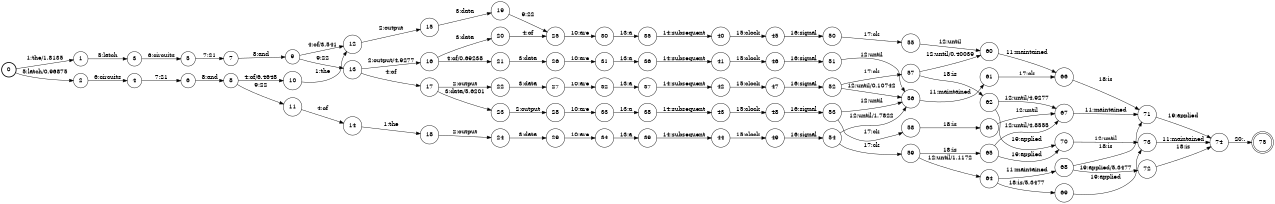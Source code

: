 digraph FST {
rankdir = LR;
size = "8.5,11";
label = "";
center = 1;
orientation = Portrait;
ranksep = "0.4";
nodesep = "0.25";
0 [label = "0", shape = circle, style = bold, fontsize = 14]
	0 -> 1 [label = "1:the/1.8135", fontsize = 14];
	0 -> 2 [label = "5:latch/0.96875", fontsize = 14];
1 [label = "1", shape = circle, style = solid, fontsize = 14]
	1 -> 3 [label = "5:latch", fontsize = 14];
2 [label = "2", shape = circle, style = solid, fontsize = 14]
	2 -> 4 [label = "6:circuits", fontsize = 14];
3 [label = "3", shape = circle, style = solid, fontsize = 14]
	3 -> 5 [label = "6:circuits", fontsize = 14];
4 [label = "4", shape = circle, style = solid, fontsize = 14]
	4 -> 6 [label = "7:21", fontsize = 14];
5 [label = "5", shape = circle, style = solid, fontsize = 14]
	5 -> 7 [label = "7:21", fontsize = 14];
6 [label = "6", shape = circle, style = solid, fontsize = 14]
	6 -> 8 [label = "8:and", fontsize = 14];
7 [label = "7", shape = circle, style = solid, fontsize = 14]
	7 -> 9 [label = "8:and", fontsize = 14];
8 [label = "8", shape = circle, style = solid, fontsize = 14]
	8 -> 10 [label = "4:of/6.4648", fontsize = 14];
	8 -> 11 [label = "9:22", fontsize = 14];
9 [label = "9", shape = circle, style = solid, fontsize = 14]
	9 -> 12 [label = "4:of/3.541", fontsize = 14];
	9 -> 13 [label = "9:22", fontsize = 14];
10 [label = "10", shape = circle, style = solid, fontsize = 14]
	10 -> 12 [label = "1:the", fontsize = 14];
11 [label = "11", shape = circle, style = solid, fontsize = 14]
	11 -> 14 [label = "4:of", fontsize = 14];
12 [label = "12", shape = circle, style = solid, fontsize = 14]
	12 -> 15 [label = "2:output", fontsize = 14];
13 [label = "13", shape = circle, style = solid, fontsize = 14]
	13 -> 16 [label = "2:output/4.9277", fontsize = 14];
	13 -> 17 [label = "4:of", fontsize = 14];
14 [label = "14", shape = circle, style = solid, fontsize = 14]
	14 -> 18 [label = "1:the", fontsize = 14];
15 [label = "15", shape = circle, style = solid, fontsize = 14]
	15 -> 19 [label = "3:data", fontsize = 14];
16 [label = "16", shape = circle, style = solid, fontsize = 14]
	16 -> 20 [label = "3:data", fontsize = 14];
	16 -> 21 [label = "4:of/0.69238", fontsize = 14];
17 [label = "17", shape = circle, style = solid, fontsize = 14]
	17 -> 22 [label = "2:output", fontsize = 14];
	17 -> 23 [label = "3:data/5.6201", fontsize = 14];
18 [label = "18", shape = circle, style = solid, fontsize = 14]
	18 -> 24 [label = "2:output", fontsize = 14];
19 [label = "19", shape = circle, style = solid, fontsize = 14]
	19 -> 25 [label = "9:22", fontsize = 14];
20 [label = "20", shape = circle, style = solid, fontsize = 14]
	20 -> 25 [label = "4:of", fontsize = 14];
21 [label = "21", shape = circle, style = solid, fontsize = 14]
	21 -> 26 [label = "3:data", fontsize = 14];
22 [label = "22", shape = circle, style = solid, fontsize = 14]
	22 -> 27 [label = "3:data", fontsize = 14];
23 [label = "23", shape = circle, style = solid, fontsize = 14]
	23 -> 28 [label = "2:output", fontsize = 14];
24 [label = "24", shape = circle, style = solid, fontsize = 14]
	24 -> 29 [label = "3:data", fontsize = 14];
25 [label = "25", shape = circle, style = solid, fontsize = 14]
	25 -> 30 [label = "10:are", fontsize = 14];
26 [label = "26", shape = circle, style = solid, fontsize = 14]
	26 -> 31 [label = "10:are", fontsize = 14];
27 [label = "27", shape = circle, style = solid, fontsize = 14]
	27 -> 32 [label = "10:are", fontsize = 14];
28 [label = "28", shape = circle, style = solid, fontsize = 14]
	28 -> 33 [label = "10:are", fontsize = 14];
29 [label = "29", shape = circle, style = solid, fontsize = 14]
	29 -> 34 [label = "10:are", fontsize = 14];
30 [label = "30", shape = circle, style = solid, fontsize = 14]
	30 -> 35 [label = "13:a", fontsize = 14];
31 [label = "31", shape = circle, style = solid, fontsize = 14]
	31 -> 36 [label = "13:a", fontsize = 14];
32 [label = "32", shape = circle, style = solid, fontsize = 14]
	32 -> 37 [label = "13:a", fontsize = 14];
33 [label = "33", shape = circle, style = solid, fontsize = 14]
	33 -> 38 [label = "13:a", fontsize = 14];
34 [label = "34", shape = circle, style = solid, fontsize = 14]
	34 -> 39 [label = "13:a", fontsize = 14];
35 [label = "35", shape = circle, style = solid, fontsize = 14]
	35 -> 40 [label = "14:subsequent", fontsize = 14];
36 [label = "36", shape = circle, style = solid, fontsize = 14]
	36 -> 41 [label = "14:subsequent", fontsize = 14];
37 [label = "37", shape = circle, style = solid, fontsize = 14]
	37 -> 42 [label = "14:subsequent", fontsize = 14];
38 [label = "38", shape = circle, style = solid, fontsize = 14]
	38 -> 43 [label = "14:subsequent", fontsize = 14];
39 [label = "39", shape = circle, style = solid, fontsize = 14]
	39 -> 44 [label = "14:subsequent", fontsize = 14];
40 [label = "40", shape = circle, style = solid, fontsize = 14]
	40 -> 45 [label = "15:clock", fontsize = 14];
41 [label = "41", shape = circle, style = solid, fontsize = 14]
	41 -> 46 [label = "15:clock", fontsize = 14];
42 [label = "42", shape = circle, style = solid, fontsize = 14]
	42 -> 47 [label = "15:clock", fontsize = 14];
43 [label = "43", shape = circle, style = solid, fontsize = 14]
	43 -> 48 [label = "15:clock", fontsize = 14];
44 [label = "44", shape = circle, style = solid, fontsize = 14]
	44 -> 49 [label = "15:clock", fontsize = 14];
45 [label = "45", shape = circle, style = solid, fontsize = 14]
	45 -> 50 [label = "16:signal", fontsize = 14];
46 [label = "46", shape = circle, style = solid, fontsize = 14]
	46 -> 51 [label = "16:signal", fontsize = 14];
47 [label = "47", shape = circle, style = solid, fontsize = 14]
	47 -> 52 [label = "16:signal", fontsize = 14];
48 [label = "48", shape = circle, style = solid, fontsize = 14]
	48 -> 53 [label = "16:signal", fontsize = 14];
49 [label = "49", shape = circle, style = solid, fontsize = 14]
	49 -> 54 [label = "16:signal", fontsize = 14];
50 [label = "50", shape = circle, style = solid, fontsize = 14]
	50 -> 55 [label = "17:ck", fontsize = 14];
51 [label = "51", shape = circle, style = solid, fontsize = 14]
	51 -> 56 [label = "12:until", fontsize = 14];
52 [label = "52", shape = circle, style = solid, fontsize = 14]
	52 -> 56 [label = "12:until/0.10742", fontsize = 14];
	52 -> 57 [label = "17:ck", fontsize = 14];
53 [label = "53", shape = circle, style = solid, fontsize = 14]
	53 -> 56 [label = "12:until", fontsize = 14];
	53 -> 58 [label = "17:ck", fontsize = 14];
54 [label = "54", shape = circle, style = solid, fontsize = 14]
	54 -> 56 [label = "12:until/1.7822", fontsize = 14];
	54 -> 59 [label = "17:ck", fontsize = 14];
55 [label = "55", shape = circle, style = solid, fontsize = 14]
	55 -> 60 [label = "12:until", fontsize = 14];
56 [label = "56", shape = circle, style = solid, fontsize = 14]
	56 -> 61 [label = "11:maintained", fontsize = 14];
57 [label = "57", shape = circle, style = solid, fontsize = 14]
	57 -> 60 [label = "12:until/0.40039", fontsize = 14];
	57 -> 62 [label = "18:is", fontsize = 14];
58 [label = "58", shape = circle, style = solid, fontsize = 14]
	58 -> 63 [label = "18:is", fontsize = 14];
59 [label = "59", shape = circle, style = solid, fontsize = 14]
	59 -> 64 [label = "12:until/1.1172", fontsize = 14];
	59 -> 65 [label = "18:is", fontsize = 14];
60 [label = "60", shape = circle, style = solid, fontsize = 14]
	60 -> 66 [label = "11:maintained", fontsize = 14];
61 [label = "61", shape = circle, style = solid, fontsize = 14]
	61 -> 66 [label = "17:ck", fontsize = 14];
62 [label = "62", shape = circle, style = solid, fontsize = 14]
	62 -> 67 [label = "12:until/4.9277", fontsize = 14];
	62 -> 70 [label = "19:applied", fontsize = 14];
63 [label = "63", shape = circle, style = solid, fontsize = 14]
	63 -> 67 [label = "12:until", fontsize = 14];
64 [label = "64", shape = circle, style = solid, fontsize = 14]
	64 -> 68 [label = "11:maintained", fontsize = 14];
	64 -> 69 [label = "18:is/5.3477", fontsize = 14];
65 [label = "65", shape = circle, style = solid, fontsize = 14]
	65 -> 67 [label = "12:until/4.8555", fontsize = 14];
	65 -> 70 [label = "19:applied", fontsize = 14];
66 [label = "66", shape = circle, style = solid, fontsize = 14]
	66 -> 71 [label = "18:is", fontsize = 14];
67 [label = "67", shape = circle, style = solid, fontsize = 14]
	67 -> 71 [label = "11:maintained", fontsize = 14];
68 [label = "68", shape = circle, style = solid, fontsize = 14]
	68 -> 71 [label = "18:is", fontsize = 14];
	68 -> 72 [label = "19:applied/5.3477", fontsize = 14];
69 [label = "69", shape = circle, style = solid, fontsize = 14]
	69 -> 73 [label = "19:applied", fontsize = 14];
70 [label = "70", shape = circle, style = solid, fontsize = 14]
	70 -> 73 [label = "12:until", fontsize = 14];
71 [label = "71", shape = circle, style = solid, fontsize = 14]
	71 -> 74 [label = "19:applied", fontsize = 14];
72 [label = "72", shape = circle, style = solid, fontsize = 14]
	72 -> 74 [label = "18:is", fontsize = 14];
73 [label = "73", shape = circle, style = solid, fontsize = 14]
	73 -> 74 [label = "11:maintained", fontsize = 14];
74 [label = "74", shape = circle, style = solid, fontsize = 14]
	74 -> 75 [label = "20:.", fontsize = 14];
75 [label = "75", shape = doublecircle, style = solid, fontsize = 14]
}
